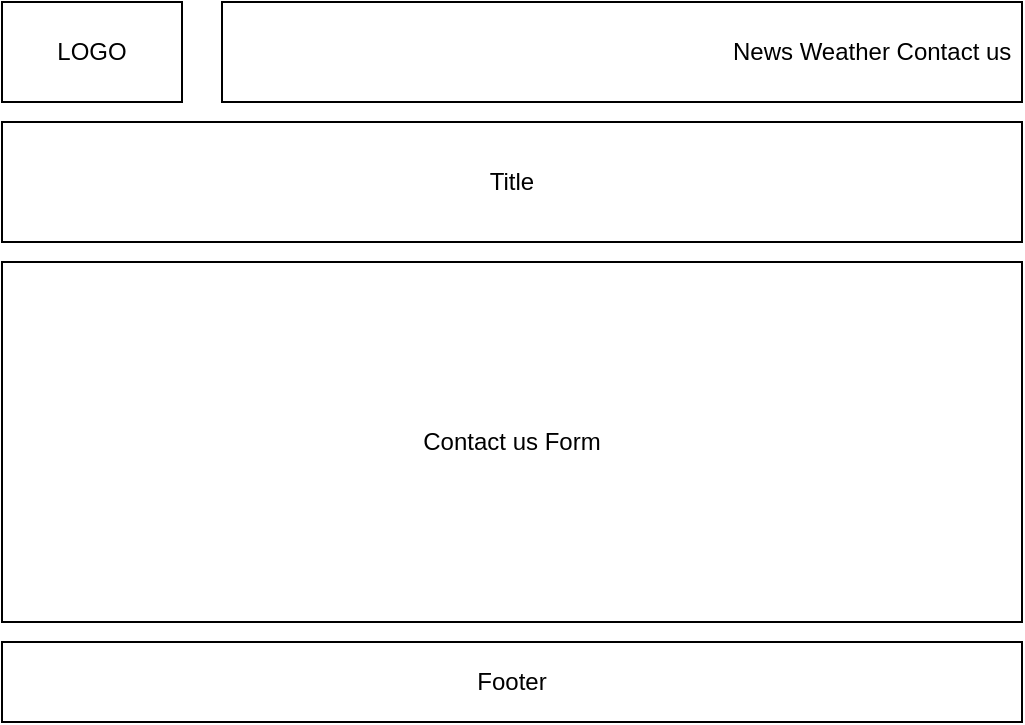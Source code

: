 <mxfile version="20.8.20" type="device"><diagram name="Page-1" id="4hJmuEqB2zD-LxU7s7jn"><mxGraphModel dx="600" dy="754" grid="1" gridSize="10" guides="1" tooltips="1" connect="1" arrows="1" fold="1" page="1" pageScale="1" pageWidth="827" pageHeight="1169" math="0" shadow="0"><root><mxCell id="0"/><mxCell id="1" parent="0"/><mxCell id="C1UNmv7CCoxDomNxxc7f-1" value="LOGO" style="rounded=0;whiteSpace=wrap;html=1;" vertex="1" parent="1"><mxGeometry x="30" y="40" width="90" height="50" as="geometry"/></mxCell><mxCell id="C1UNmv7CCoxDomNxxc7f-2" value="News Weather Contact us&amp;nbsp;" style="rounded=0;whiteSpace=wrap;html=1;align=right;" vertex="1" parent="1"><mxGeometry x="140" y="40" width="400" height="50" as="geometry"/></mxCell><mxCell id="C1UNmv7CCoxDomNxxc7f-3" value="Title" style="rounded=0;whiteSpace=wrap;html=1;align=center;" vertex="1" parent="1"><mxGeometry x="30" y="100" width="510" height="60" as="geometry"/></mxCell><mxCell id="C1UNmv7CCoxDomNxxc7f-4" value="Contact us Form" style="rounded=0;whiteSpace=wrap;html=1;align=center;" vertex="1" parent="1"><mxGeometry x="30" y="170" width="510" height="180" as="geometry"/></mxCell><mxCell id="C1UNmv7CCoxDomNxxc7f-6" value="Footer" style="rounded=0;whiteSpace=wrap;html=1;align=center;" vertex="1" parent="1"><mxGeometry x="30" y="360" width="510" height="40" as="geometry"/></mxCell></root></mxGraphModel></diagram></mxfile>